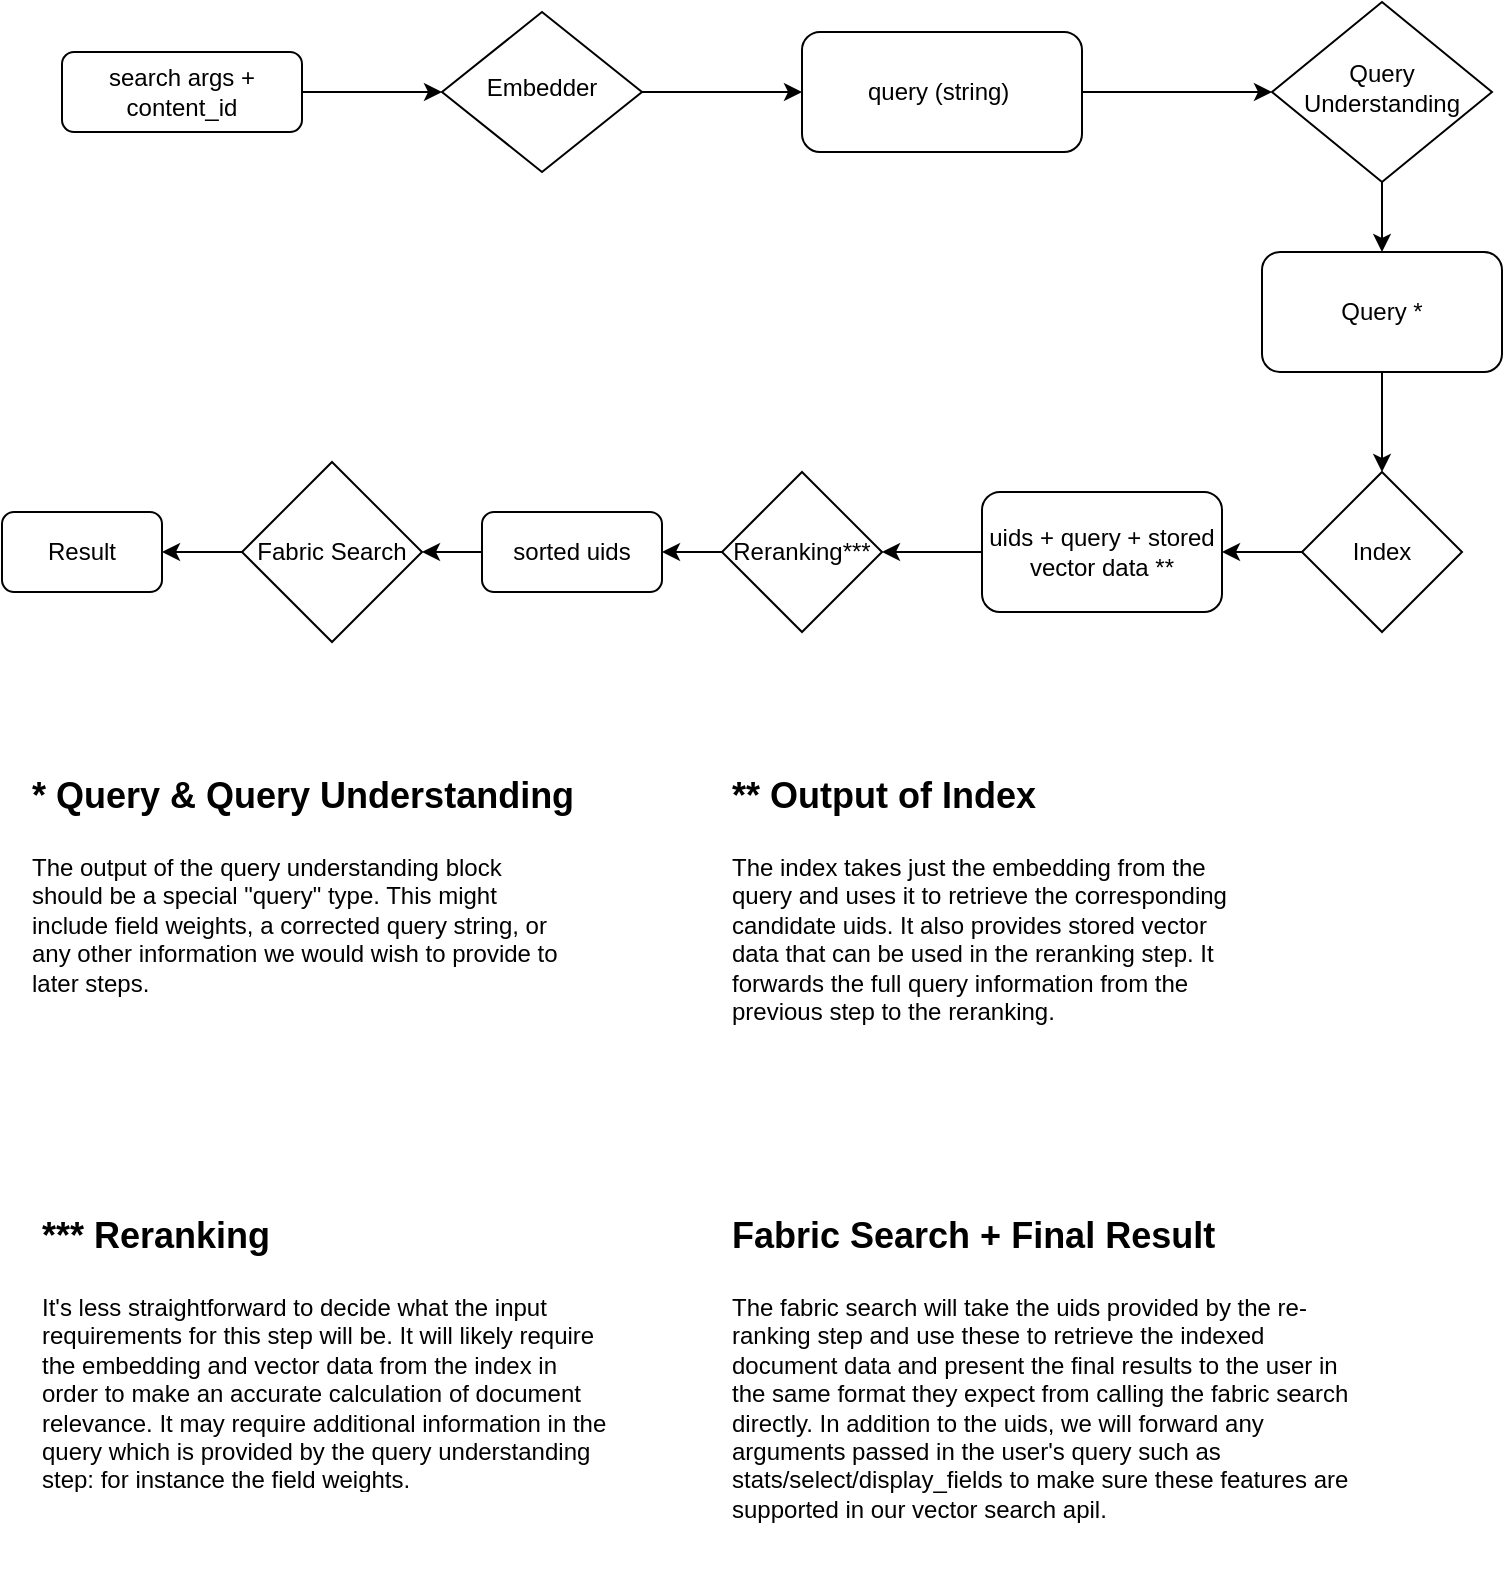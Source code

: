<mxfile version="23.1.2" type="device">
  <diagram id="C5RBs43oDa-KdzZeNtuy" name="Page-1">
    <mxGraphModel dx="2074" dy="689" grid="1" gridSize="10" guides="1" tooltips="1" connect="1" arrows="1" fold="1" page="1" pageScale="1" pageWidth="827" pageHeight="1169" math="0" shadow="0">
      <root>
        <mxCell id="WIyWlLk6GJQsqaUBKTNV-0" />
        <mxCell id="WIyWlLk6GJQsqaUBKTNV-1" parent="WIyWlLk6GJQsqaUBKTNV-0" />
        <mxCell id="3C7YMWRWqmSD2L3dmHqa-30" style="edgeStyle=orthogonalEdgeStyle;rounded=0;orthogonalLoop=1;jettySize=auto;html=1;entryX=0;entryY=0.5;entryDx=0;entryDy=0;" parent="WIyWlLk6GJQsqaUBKTNV-1" source="WIyWlLk6GJQsqaUBKTNV-3" target="WIyWlLk6GJQsqaUBKTNV-10" edge="1">
          <mxGeometry relative="1" as="geometry" />
        </mxCell>
        <mxCell id="WIyWlLk6GJQsqaUBKTNV-3" value="search args + content_id" style="rounded=1;whiteSpace=wrap;html=1;fontSize=12;glass=0;strokeWidth=1;shadow=0;" parent="WIyWlLk6GJQsqaUBKTNV-1" vertex="1">
          <mxGeometry x="60" y="100" width="120" height="40" as="geometry" />
        </mxCell>
        <mxCell id="3C7YMWRWqmSD2L3dmHqa-34" value="" style="edgeStyle=orthogonalEdgeStyle;rounded=0;orthogonalLoop=1;jettySize=auto;html=1;" parent="WIyWlLk6GJQsqaUBKTNV-1" source="WIyWlLk6GJQsqaUBKTNV-6" target="3C7YMWRWqmSD2L3dmHqa-7" edge="1">
          <mxGeometry relative="1" as="geometry" />
        </mxCell>
        <mxCell id="WIyWlLk6GJQsqaUBKTNV-6" value="Query Understanding" style="rhombus;whiteSpace=wrap;html=1;shadow=0;fontFamily=Helvetica;fontSize=12;align=center;strokeWidth=1;spacing=6;spacingTop=-4;" parent="WIyWlLk6GJQsqaUBKTNV-1" vertex="1">
          <mxGeometry x="665" y="75" width="110" height="90" as="geometry" />
        </mxCell>
        <mxCell id="3C7YMWRWqmSD2L3dmHqa-32" style="edgeStyle=orthogonalEdgeStyle;rounded=0;orthogonalLoop=1;jettySize=auto;html=1;exitX=1;exitY=0.5;exitDx=0;exitDy=0;entryX=0;entryY=0.5;entryDx=0;entryDy=0;" parent="WIyWlLk6GJQsqaUBKTNV-1" source="WIyWlLk6GJQsqaUBKTNV-10" target="3C7YMWRWqmSD2L3dmHqa-2" edge="1">
          <mxGeometry relative="1" as="geometry" />
        </mxCell>
        <mxCell id="WIyWlLk6GJQsqaUBKTNV-10" value="Embedder" style="rhombus;whiteSpace=wrap;html=1;shadow=0;fontFamily=Helvetica;fontSize=12;align=center;strokeWidth=1;spacing=6;spacingTop=-4;" parent="WIyWlLk6GJQsqaUBKTNV-1" vertex="1">
          <mxGeometry x="250" y="80" width="100" height="80" as="geometry" />
        </mxCell>
        <mxCell id="3C7YMWRWqmSD2L3dmHqa-33" style="edgeStyle=orthogonalEdgeStyle;rounded=0;orthogonalLoop=1;jettySize=auto;html=1;entryX=0;entryY=0.5;entryDx=0;entryDy=0;" parent="WIyWlLk6GJQsqaUBKTNV-1" source="3C7YMWRWqmSD2L3dmHqa-2" target="WIyWlLk6GJQsqaUBKTNV-6" edge="1">
          <mxGeometry relative="1" as="geometry" />
        </mxCell>
        <mxCell id="3C7YMWRWqmSD2L3dmHqa-2" value="query (string)&amp;nbsp;" style="rounded=1;whiteSpace=wrap;html=1;" parent="WIyWlLk6GJQsqaUBKTNV-1" vertex="1">
          <mxGeometry x="430" y="90" width="140" height="60" as="geometry" />
        </mxCell>
        <mxCell id="3C7YMWRWqmSD2L3dmHqa-11" style="edgeStyle=orthogonalEdgeStyle;rounded=0;orthogonalLoop=1;jettySize=auto;html=1;exitX=0.5;exitY=1;exitDx=0;exitDy=0;entryX=0.5;entryY=0;entryDx=0;entryDy=0;" parent="WIyWlLk6GJQsqaUBKTNV-1" source="3C7YMWRWqmSD2L3dmHqa-7" target="3C7YMWRWqmSD2L3dmHqa-10" edge="1">
          <mxGeometry relative="1" as="geometry" />
        </mxCell>
        <mxCell id="3C7YMWRWqmSD2L3dmHqa-7" value="Query *" style="rounded=1;whiteSpace=wrap;html=1;" parent="WIyWlLk6GJQsqaUBKTNV-1" vertex="1">
          <mxGeometry x="660" y="200" width="120" height="60" as="geometry" />
        </mxCell>
        <mxCell id="3C7YMWRWqmSD2L3dmHqa-26" style="edgeStyle=orthogonalEdgeStyle;rounded=0;orthogonalLoop=1;jettySize=auto;html=1;exitX=0;exitY=0.5;exitDx=0;exitDy=0;entryX=1;entryY=0.5;entryDx=0;entryDy=0;" parent="WIyWlLk6GJQsqaUBKTNV-1" source="3C7YMWRWqmSD2L3dmHqa-10" target="3C7YMWRWqmSD2L3dmHqa-13" edge="1">
          <mxGeometry relative="1" as="geometry" />
        </mxCell>
        <mxCell id="3C7YMWRWqmSD2L3dmHqa-10" value="Index" style="rhombus;whiteSpace=wrap;html=1;" parent="WIyWlLk6GJQsqaUBKTNV-1" vertex="1">
          <mxGeometry x="680" y="310" width="80" height="80" as="geometry" />
        </mxCell>
        <mxCell id="3C7YMWRWqmSD2L3dmHqa-16" style="edgeStyle=orthogonalEdgeStyle;rounded=0;orthogonalLoop=1;jettySize=auto;html=1;" parent="WIyWlLk6GJQsqaUBKTNV-1" source="3C7YMWRWqmSD2L3dmHqa-13" target="3C7YMWRWqmSD2L3dmHqa-15" edge="1">
          <mxGeometry relative="1" as="geometry" />
        </mxCell>
        <mxCell id="3C7YMWRWqmSD2L3dmHqa-13" value="uids + query + stored vector data **" style="rounded=1;whiteSpace=wrap;html=1;" parent="WIyWlLk6GJQsqaUBKTNV-1" vertex="1">
          <mxGeometry x="520" y="320" width="120" height="60" as="geometry" />
        </mxCell>
        <mxCell id="3C7YMWRWqmSD2L3dmHqa-18" style="edgeStyle=orthogonalEdgeStyle;rounded=0;orthogonalLoop=1;jettySize=auto;html=1;entryX=1;entryY=0.5;entryDx=0;entryDy=0;" parent="WIyWlLk6GJQsqaUBKTNV-1" source="3C7YMWRWqmSD2L3dmHqa-15" target="3C7YMWRWqmSD2L3dmHqa-17" edge="1">
          <mxGeometry relative="1" as="geometry" />
        </mxCell>
        <mxCell id="3C7YMWRWqmSD2L3dmHqa-15" value="Reranking***" style="rhombus;whiteSpace=wrap;html=1;" parent="WIyWlLk6GJQsqaUBKTNV-1" vertex="1">
          <mxGeometry x="390" y="310" width="80" height="80" as="geometry" />
        </mxCell>
        <mxCell id="3C7YMWRWqmSD2L3dmHqa-21" value="" style="edgeStyle=orthogonalEdgeStyle;rounded=0;orthogonalLoop=1;jettySize=auto;html=1;" parent="WIyWlLk6GJQsqaUBKTNV-1" source="3C7YMWRWqmSD2L3dmHqa-17" target="3C7YMWRWqmSD2L3dmHqa-20" edge="1">
          <mxGeometry relative="1" as="geometry" />
        </mxCell>
        <mxCell id="3C7YMWRWqmSD2L3dmHqa-17" value="sorted uids" style="rounded=1;whiteSpace=wrap;html=1;" parent="WIyWlLk6GJQsqaUBKTNV-1" vertex="1">
          <mxGeometry x="270" y="330" width="90" height="40" as="geometry" />
        </mxCell>
        <mxCell id="3C7YMWRWqmSD2L3dmHqa-23" style="edgeStyle=orthogonalEdgeStyle;rounded=0;orthogonalLoop=1;jettySize=auto;html=1;exitX=0;exitY=0.5;exitDx=0;exitDy=0;entryX=1;entryY=0.5;entryDx=0;entryDy=0;" parent="WIyWlLk6GJQsqaUBKTNV-1" source="3C7YMWRWqmSD2L3dmHqa-20" target="3C7YMWRWqmSD2L3dmHqa-22" edge="1">
          <mxGeometry relative="1" as="geometry" />
        </mxCell>
        <mxCell id="3C7YMWRWqmSD2L3dmHqa-20" value="Fabric Search" style="rhombus;whiteSpace=wrap;html=1;" parent="WIyWlLk6GJQsqaUBKTNV-1" vertex="1">
          <mxGeometry x="150" y="305" width="90" height="90" as="geometry" />
        </mxCell>
        <mxCell id="3C7YMWRWqmSD2L3dmHqa-22" value="Result" style="rounded=1;whiteSpace=wrap;html=1;" parent="WIyWlLk6GJQsqaUBKTNV-1" vertex="1">
          <mxGeometry x="30" y="330" width="80" height="40" as="geometry" />
        </mxCell>
        <mxCell id="3C7YMWRWqmSD2L3dmHqa-24" value="&lt;h1&gt;&lt;font style=&quot;font-size: 18px;&quot;&gt;* Query &amp;amp; Query Understanding&lt;/font&gt;&lt;/h1&gt;&lt;p&gt;The output of the query understanding block should be a special &quot;query&quot; type. This might include field weights, a corrected query string, or any other information we would wish to provide to later steps.&amp;nbsp;&lt;/p&gt;" style="text;html=1;strokeColor=none;fillColor=none;spacing=5;spacingTop=-20;whiteSpace=wrap;overflow=hidden;rounded=0;" parent="WIyWlLk6GJQsqaUBKTNV-1" vertex="1">
          <mxGeometry x="40" y="450" width="280" height="150" as="geometry" />
        </mxCell>
        <mxCell id="3C7YMWRWqmSD2L3dmHqa-25" value="&lt;h1&gt;&lt;font style=&quot;font-size: 18px;&quot;&gt;** Output of Index&lt;/font&gt;&lt;/h1&gt;&lt;div&gt;The index takes just the embedding from the query and uses it to retrieve the corresponding candidate uids. It also provides stored vector data that can be used in the reranking step. It forwards the full query information from the previous step to the reranking.&amp;nbsp;&lt;/div&gt;" style="text;html=1;strokeColor=none;fillColor=none;spacing=5;spacingTop=-20;whiteSpace=wrap;overflow=hidden;rounded=0;" parent="WIyWlLk6GJQsqaUBKTNV-1" vertex="1">
          <mxGeometry x="390" y="450" width="260" height="160" as="geometry" />
        </mxCell>
        <mxCell id="3C7YMWRWqmSD2L3dmHqa-27" value="&lt;h1&gt;&lt;font style=&quot;font-size: 18px;&quot;&gt;*** Reranking&lt;/font&gt;&lt;/h1&gt;&lt;p&gt;It&#39;s less straightforward to decide what the input requirements for this step will be. It will likely require the embedding and vector data from the index in order to make an accurate calculation of document relevance. It may require additional information in the query which is provided by the query understanding step: for instance the field weights.&amp;nbsp;&lt;/p&gt;" style="text;html=1;strokeColor=none;fillColor=none;spacing=5;spacingTop=-20;whiteSpace=wrap;overflow=hidden;rounded=0;" parent="WIyWlLk6GJQsqaUBKTNV-1" vertex="1">
          <mxGeometry x="45" y="670" width="295" height="150" as="geometry" />
        </mxCell>
        <mxCell id="3C7YMWRWqmSD2L3dmHqa-28" value="&lt;h1&gt;&lt;font style=&quot;font-size: 18px;&quot;&gt;Fabric Search + Final Result&lt;/font&gt;&lt;/h1&gt;&lt;p&gt;The fabric search will take the uids provided by the re-ranking step and use these to retrieve the indexed document data and present the final results to the user in the same format they expect from calling the fabric search directly. In addition to the uids, we will forward any arguments passed in the user&#39;s query such as stats/select/display_fields to make sure these features are supported in our vector search apil.&amp;nbsp;&amp;nbsp;&lt;/p&gt;" style="text;html=1;strokeColor=none;fillColor=none;spacing=5;spacingTop=-20;whiteSpace=wrap;overflow=hidden;rounded=0;" parent="WIyWlLk6GJQsqaUBKTNV-1" vertex="1">
          <mxGeometry x="390" y="670" width="320" height="190" as="geometry" />
        </mxCell>
      </root>
    </mxGraphModel>
  </diagram>
</mxfile>
